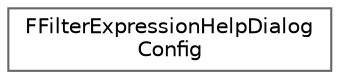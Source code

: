 digraph "Graphical Class Hierarchy"
{
 // INTERACTIVE_SVG=YES
 // LATEX_PDF_SIZE
  bgcolor="transparent";
  edge [fontname=Helvetica,fontsize=10,labelfontname=Helvetica,labelfontsize=10];
  node [fontname=Helvetica,fontsize=10,shape=box,height=0.2,width=0.4];
  rankdir="LR";
  Node0 [id="Node000000",label="FFilterExpressionHelpDialog\lConfig",height=0.2,width=0.4,color="grey40", fillcolor="white", style="filled",URL="$db/d9e/structFFilterExpressionHelpDialogConfig.html",tooltip=" "];
}
